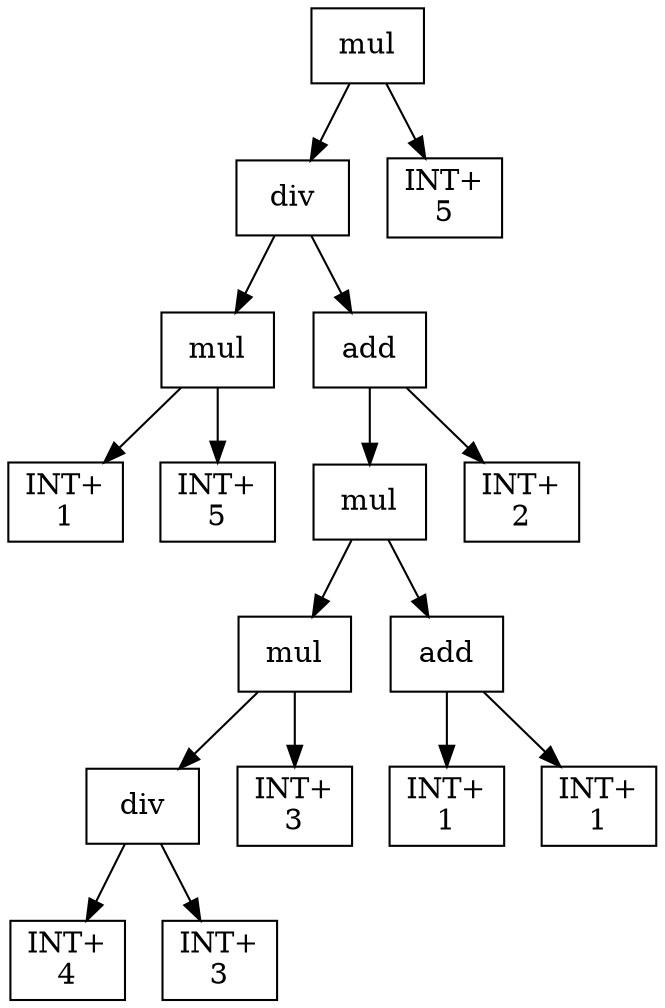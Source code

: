 digraph expr {
  node [shape=box];
  n1 [label="mul"];
  n2 [label="div"];
  n3 [label="mul"];
  n4 [label="INT+\n1"];
  n5 [label="INT+\n5"];
  n3 -> n4;
  n3 -> n5;
  n6 [label="add"];
  n7 [label="mul"];
  n8 [label="mul"];
  n9 [label="div"];
  n10 [label="INT+\n4"];
  n11 [label="INT+\n3"];
  n9 -> n10;
  n9 -> n11;
  n12 [label="INT+\n3"];
  n8 -> n9;
  n8 -> n12;
  n13 [label="add"];
  n14 [label="INT+\n1"];
  n15 [label="INT+\n1"];
  n13 -> n14;
  n13 -> n15;
  n7 -> n8;
  n7 -> n13;
  n16 [label="INT+\n2"];
  n6 -> n7;
  n6 -> n16;
  n2 -> n3;
  n2 -> n6;
  n17 [label="INT+\n5"];
  n1 -> n2;
  n1 -> n17;
}